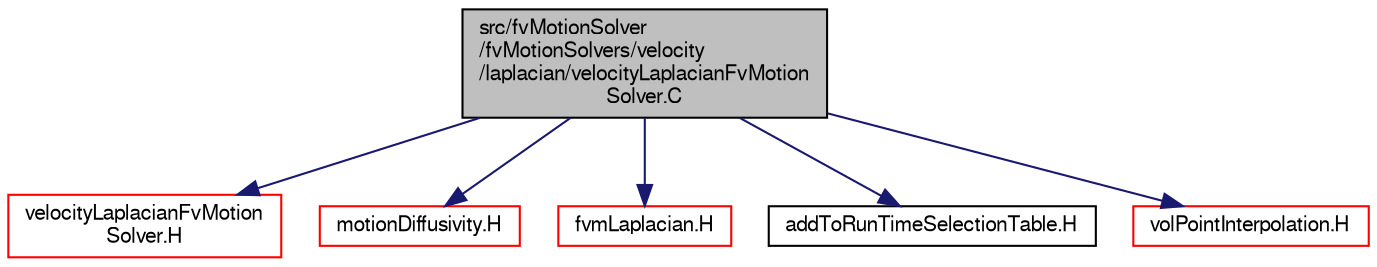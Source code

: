 digraph "src/fvMotionSolver/fvMotionSolvers/velocity/laplacian/velocityLaplacianFvMotionSolver.C"
{
  bgcolor="transparent";
  edge [fontname="FreeSans",fontsize="10",labelfontname="FreeSans",labelfontsize="10"];
  node [fontname="FreeSans",fontsize="10",shape=record];
  Node0 [label="src/fvMotionSolver\l/fvMotionSolvers/velocity\l/laplacian/velocityLaplacianFvMotion\lSolver.C",height=0.2,width=0.4,color="black", fillcolor="grey75", style="filled", fontcolor="black"];
  Node0 -> Node1 [color="midnightblue",fontsize="10",style="solid",fontname="FreeSans"];
  Node1 [label="velocityLaplacianFvMotion\lSolver.H",height=0.2,width=0.4,color="red",URL="$a04424.html"];
  Node0 -> Node309 [color="midnightblue",fontsize="10",style="solid",fontname="FreeSans"];
  Node309 [label="motionDiffusivity.H",height=0.2,width=0.4,color="red",URL="$a04505.html"];
  Node0 -> Node310 [color="midnightblue",fontsize="10",style="solid",fontname="FreeSans"];
  Node310 [label="fvmLaplacian.H",height=0.2,width=0.4,color="red",URL="$a03077.html",tooltip="Calculate the matrix for the laplacian of the field. "];
  Node0 -> Node331 [color="midnightblue",fontsize="10",style="solid",fontname="FreeSans"];
  Node331 [label="addToRunTimeSelectionTable.H",height=0.2,width=0.4,color="black",URL="$a09263.html",tooltip="Macros for easy insertion into run-time selection tables. "];
  Node0 -> Node332 [color="midnightblue",fontsize="10",style="solid",fontname="FreeSans"];
  Node332 [label="volPointInterpolation.H",height=0.2,width=0.4,color="red",URL="$a04340.html"];
}
